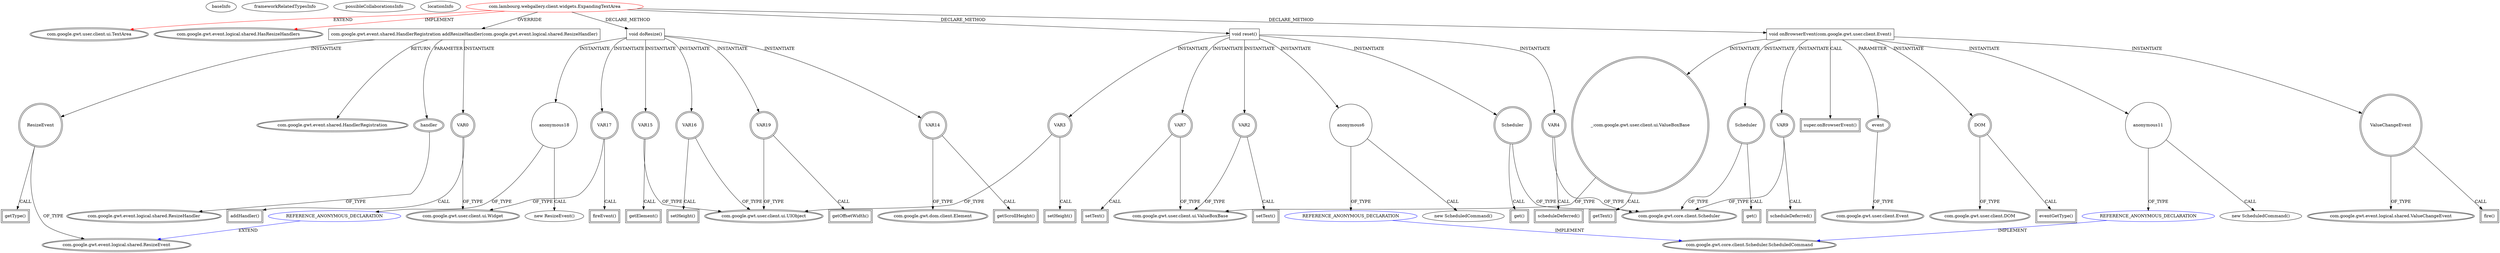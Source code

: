 digraph {
baseInfo[graphId=3594,category="extension_graph",isAnonymous=false,possibleRelation=true]
frameworkRelatedTypesInfo[0="com.google.gwt.user.client.ui.TextArea",1="com.google.gwt.event.logical.shared.HasResizeHandlers"]
possibleCollaborationsInfo[0="3594~CLIENT_METHOD_DECLARATION-INSTANTIATION-~com.google.gwt.user.client.ui.TextArea com.google.gwt.event.logical.shared.HasResizeHandlers ~com.google.gwt.core.client.Scheduler.ScheduledCommand ~false~true",1="3594~CLIENT_METHOD_DECLARATION-INSTANTIATION-~com.google.gwt.user.client.ui.TextArea com.google.gwt.event.logical.shared.HasResizeHandlers ~com.google.gwt.event.logical.shared.ResizeEvent ~false~true"]
locationInfo[projectName="lambourg-WebGallery",filePath="/lambourg-WebGallery/WebGallery-master/client/src/com/lambourg/webgallery/client/widgets/ExpandingTextArea.java",contextSignature="ExpandingTextArea",graphId="3594"]
0[label="com.lambourg.webgallery.client.widgets.ExpandingTextArea",vertexType="ROOT_CLIENT_CLASS_DECLARATION",isFrameworkType=false,color=red]
1[label="com.google.gwt.user.client.ui.TextArea",vertexType="FRAMEWORK_CLASS_TYPE",isFrameworkType=true,peripheries=2]
2[label="com.google.gwt.event.logical.shared.HasResizeHandlers",vertexType="FRAMEWORK_INTERFACE_TYPE",isFrameworkType=true,peripheries=2]
3[label="com.google.gwt.event.shared.HandlerRegistration addResizeHandler(com.google.gwt.event.logical.shared.ResizeHandler)",vertexType="OVERRIDING_METHOD_DECLARATION",isFrameworkType=false,shape=box]
4[label="com.google.gwt.event.shared.HandlerRegistration",vertexType="FRAMEWORK_INTERFACE_TYPE",isFrameworkType=true,peripheries=2]
5[label="handler",vertexType="PARAMETER_DECLARATION",isFrameworkType=true,peripheries=2]
6[label="com.google.gwt.event.logical.shared.ResizeHandler",vertexType="FRAMEWORK_INTERFACE_TYPE",isFrameworkType=true,peripheries=2]
7[label="VAR0",vertexType="VARIABLE_EXPRESION",isFrameworkType=true,peripheries=2,shape=circle]
9[label="com.google.gwt.user.client.ui.Widget",vertexType="FRAMEWORK_CLASS_TYPE",isFrameworkType=true,peripheries=2]
8[label="addHandler()",vertexType="INSIDE_CALL",isFrameworkType=true,peripheries=2,shape=box]
10[label="ResizeEvent",vertexType="VARIABLE_EXPRESION",isFrameworkType=true,peripheries=2,shape=circle]
12[label="com.google.gwt.event.logical.shared.ResizeEvent",vertexType="FRAMEWORK_CLASS_TYPE",isFrameworkType=true,peripheries=2]
11[label="getType()",vertexType="INSIDE_CALL",isFrameworkType=true,peripheries=2,shape=box]
13[label="void reset()",vertexType="CLIENT_METHOD_DECLARATION",isFrameworkType=false,shape=box]
14[label="VAR2",vertexType="VARIABLE_EXPRESION",isFrameworkType=true,peripheries=2,shape=circle]
16[label="com.google.gwt.user.client.ui.ValueBoxBase",vertexType="FRAMEWORK_CLASS_TYPE",isFrameworkType=true,peripheries=2]
15[label="setText()",vertexType="INSIDE_CALL",isFrameworkType=true,peripheries=2,shape=box]
17[label="VAR3",vertexType="VARIABLE_EXPRESION",isFrameworkType=true,peripheries=2,shape=circle]
19[label="com.google.gwt.user.client.ui.UIObject",vertexType="FRAMEWORK_CLASS_TYPE",isFrameworkType=true,peripheries=2]
18[label="setHeight()",vertexType="INSIDE_CALL",isFrameworkType=true,peripheries=2,shape=box]
20[label="VAR4",vertexType="VARIABLE_EXPRESION",isFrameworkType=true,peripheries=2,shape=circle]
22[label="com.google.gwt.core.client.Scheduler",vertexType="FRAMEWORK_CLASS_TYPE",isFrameworkType=true,peripheries=2]
21[label="scheduleDeferred()",vertexType="INSIDE_CALL",isFrameworkType=true,peripheries=2,shape=box]
23[label="Scheduler",vertexType="VARIABLE_EXPRESION",isFrameworkType=true,peripheries=2,shape=circle]
24[label="get()",vertexType="INSIDE_CALL",isFrameworkType=true,peripheries=2,shape=box]
27[label="anonymous6",vertexType="VARIABLE_EXPRESION",isFrameworkType=false,shape=circle]
28[label="REFERENCE_ANONYMOUS_DECLARATION",vertexType="REFERENCE_ANONYMOUS_DECLARATION",isFrameworkType=false,color=blue]
29[label="com.google.gwt.core.client.Scheduler.ScheduledCommand",vertexType="FRAMEWORK_INTERFACE_TYPE",isFrameworkType=true,peripheries=2]
26[label="new ScheduledCommand()",vertexType="CONSTRUCTOR_CALL",isFrameworkType=false]
30[label="VAR7",vertexType="VARIABLE_EXPRESION",isFrameworkType=true,peripheries=2,shape=circle]
31[label="setText()",vertexType="INSIDE_CALL",isFrameworkType=true,peripheries=2,shape=box]
33[label="void onBrowserEvent(com.google.gwt.user.client.Event)",vertexType="CLIENT_METHOD_DECLARATION",isFrameworkType=false,shape=box]
34[label="event",vertexType="PARAMETER_DECLARATION",isFrameworkType=true,peripheries=2]
35[label="com.google.gwt.user.client.Event",vertexType="FRAMEWORK_CLASS_TYPE",isFrameworkType=true,peripheries=2]
36[label="super.onBrowserEvent()",vertexType="SUPER_CALL",isFrameworkType=true,peripheries=2,shape=box]
37[label="DOM",vertexType="VARIABLE_EXPRESION",isFrameworkType=true,peripheries=2,shape=circle]
39[label="com.google.gwt.user.client.DOM",vertexType="FRAMEWORK_CLASS_TYPE",isFrameworkType=true,peripheries=2]
38[label="eventGetType()",vertexType="INSIDE_CALL",isFrameworkType=true,peripheries=2,shape=box]
40[label="VAR9",vertexType="VARIABLE_EXPRESION",isFrameworkType=true,peripheries=2,shape=circle]
41[label="scheduleDeferred()",vertexType="INSIDE_CALL",isFrameworkType=true,peripheries=2,shape=box]
43[label="Scheduler",vertexType="VARIABLE_EXPRESION",isFrameworkType=true,peripheries=2,shape=circle]
44[label="get()",vertexType="INSIDE_CALL",isFrameworkType=true,peripheries=2,shape=box]
47[label="anonymous11",vertexType="VARIABLE_EXPRESION",isFrameworkType=false,shape=circle]
48[label="REFERENCE_ANONYMOUS_DECLARATION",vertexType="REFERENCE_ANONYMOUS_DECLARATION",isFrameworkType=false,color=blue]
46[label="new ScheduledCommand()",vertexType="CONSTRUCTOR_CALL",isFrameworkType=false]
50[label="ValueChangeEvent",vertexType="VARIABLE_EXPRESION",isFrameworkType=true,peripheries=2,shape=circle]
52[label="com.google.gwt.event.logical.shared.ValueChangeEvent",vertexType="FRAMEWORK_CLASS_TYPE",isFrameworkType=true,peripheries=2]
51[label="fire()",vertexType="INSIDE_CALL",isFrameworkType=true,peripheries=2,shape=box]
53[label="_:com.google.gwt.user.client.ui.ValueBoxBase",vertexType="VARIABLE_EXPRESION",isFrameworkType=true,peripheries=2,shape=circle]
54[label="getText()",vertexType="INSIDE_CALL",isFrameworkType=true,peripheries=2,shape=box]
56[label="void doResize()",vertexType="CLIENT_METHOD_DECLARATION",isFrameworkType=false,shape=box]
57[label="VAR14",vertexType="VARIABLE_EXPRESION",isFrameworkType=true,peripheries=2,shape=circle]
59[label="com.google.gwt.dom.client.Element",vertexType="FRAMEWORK_CLASS_TYPE",isFrameworkType=true,peripheries=2]
58[label="getScrollHeight()",vertexType="INSIDE_CALL",isFrameworkType=true,peripheries=2,shape=box]
60[label="VAR15",vertexType="VARIABLE_EXPRESION",isFrameworkType=true,peripheries=2,shape=circle]
61[label="getElement()",vertexType="INSIDE_CALL",isFrameworkType=true,peripheries=2,shape=box]
63[label="VAR16",vertexType="VARIABLE_EXPRESION",isFrameworkType=true,peripheries=2,shape=circle]
64[label="setHeight()",vertexType="INSIDE_CALL",isFrameworkType=true,peripheries=2,shape=box]
66[label="VAR17",vertexType="VARIABLE_EXPRESION",isFrameworkType=true,peripheries=2,shape=circle]
67[label="fireEvent()",vertexType="INSIDE_CALL",isFrameworkType=true,peripheries=2,shape=box]
70[label="anonymous18",vertexType="VARIABLE_EXPRESION",isFrameworkType=false,shape=circle]
71[label="REFERENCE_ANONYMOUS_DECLARATION",vertexType="REFERENCE_ANONYMOUS_DECLARATION",isFrameworkType=false,color=blue]
69[label="new ResizeEvent()",vertexType="CONSTRUCTOR_CALL",isFrameworkType=false]
73[label="VAR19",vertexType="VARIABLE_EXPRESION",isFrameworkType=true,peripheries=2,shape=circle]
74[label="getOffsetWidth()",vertexType="INSIDE_CALL",isFrameworkType=true,peripheries=2,shape=box]
0->1[label="EXTEND",color=red]
0->2[label="IMPLEMENT",color=red]
0->3[label="OVERRIDE"]
3->4[label="RETURN"]
5->6[label="OF_TYPE"]
3->5[label="PARAMETER"]
3->7[label="INSTANTIATE"]
7->9[label="OF_TYPE"]
7->8[label="CALL"]
3->10[label="INSTANTIATE"]
10->12[label="OF_TYPE"]
10->11[label="CALL"]
0->13[label="DECLARE_METHOD"]
13->14[label="INSTANTIATE"]
14->16[label="OF_TYPE"]
14->15[label="CALL"]
13->17[label="INSTANTIATE"]
17->19[label="OF_TYPE"]
17->18[label="CALL"]
13->20[label="INSTANTIATE"]
20->22[label="OF_TYPE"]
20->21[label="CALL"]
13->23[label="INSTANTIATE"]
23->22[label="OF_TYPE"]
23->24[label="CALL"]
13->27[label="INSTANTIATE"]
28->29[label="IMPLEMENT",color=blue]
27->28[label="OF_TYPE"]
27->26[label="CALL"]
13->30[label="INSTANTIATE"]
30->16[label="OF_TYPE"]
30->31[label="CALL"]
0->33[label="DECLARE_METHOD"]
34->35[label="OF_TYPE"]
33->34[label="PARAMETER"]
33->36[label="CALL"]
33->37[label="INSTANTIATE"]
37->39[label="OF_TYPE"]
37->38[label="CALL"]
33->40[label="INSTANTIATE"]
40->22[label="OF_TYPE"]
40->41[label="CALL"]
33->43[label="INSTANTIATE"]
43->22[label="OF_TYPE"]
43->44[label="CALL"]
33->47[label="INSTANTIATE"]
48->29[label="IMPLEMENT",color=blue]
47->48[label="OF_TYPE"]
47->46[label="CALL"]
33->50[label="INSTANTIATE"]
50->52[label="OF_TYPE"]
50->51[label="CALL"]
33->53[label="INSTANTIATE"]
53->16[label="OF_TYPE"]
53->54[label="CALL"]
0->56[label="DECLARE_METHOD"]
56->57[label="INSTANTIATE"]
57->59[label="OF_TYPE"]
57->58[label="CALL"]
56->60[label="INSTANTIATE"]
60->19[label="OF_TYPE"]
60->61[label="CALL"]
56->63[label="INSTANTIATE"]
63->19[label="OF_TYPE"]
63->64[label="CALL"]
56->66[label="INSTANTIATE"]
66->9[label="OF_TYPE"]
66->67[label="CALL"]
56->70[label="INSTANTIATE"]
71->12[label="EXTEND",color=blue]
70->71[label="OF_TYPE"]
70->69[label="CALL"]
56->73[label="INSTANTIATE"]
73->19[label="OF_TYPE"]
73->74[label="CALL"]
}
